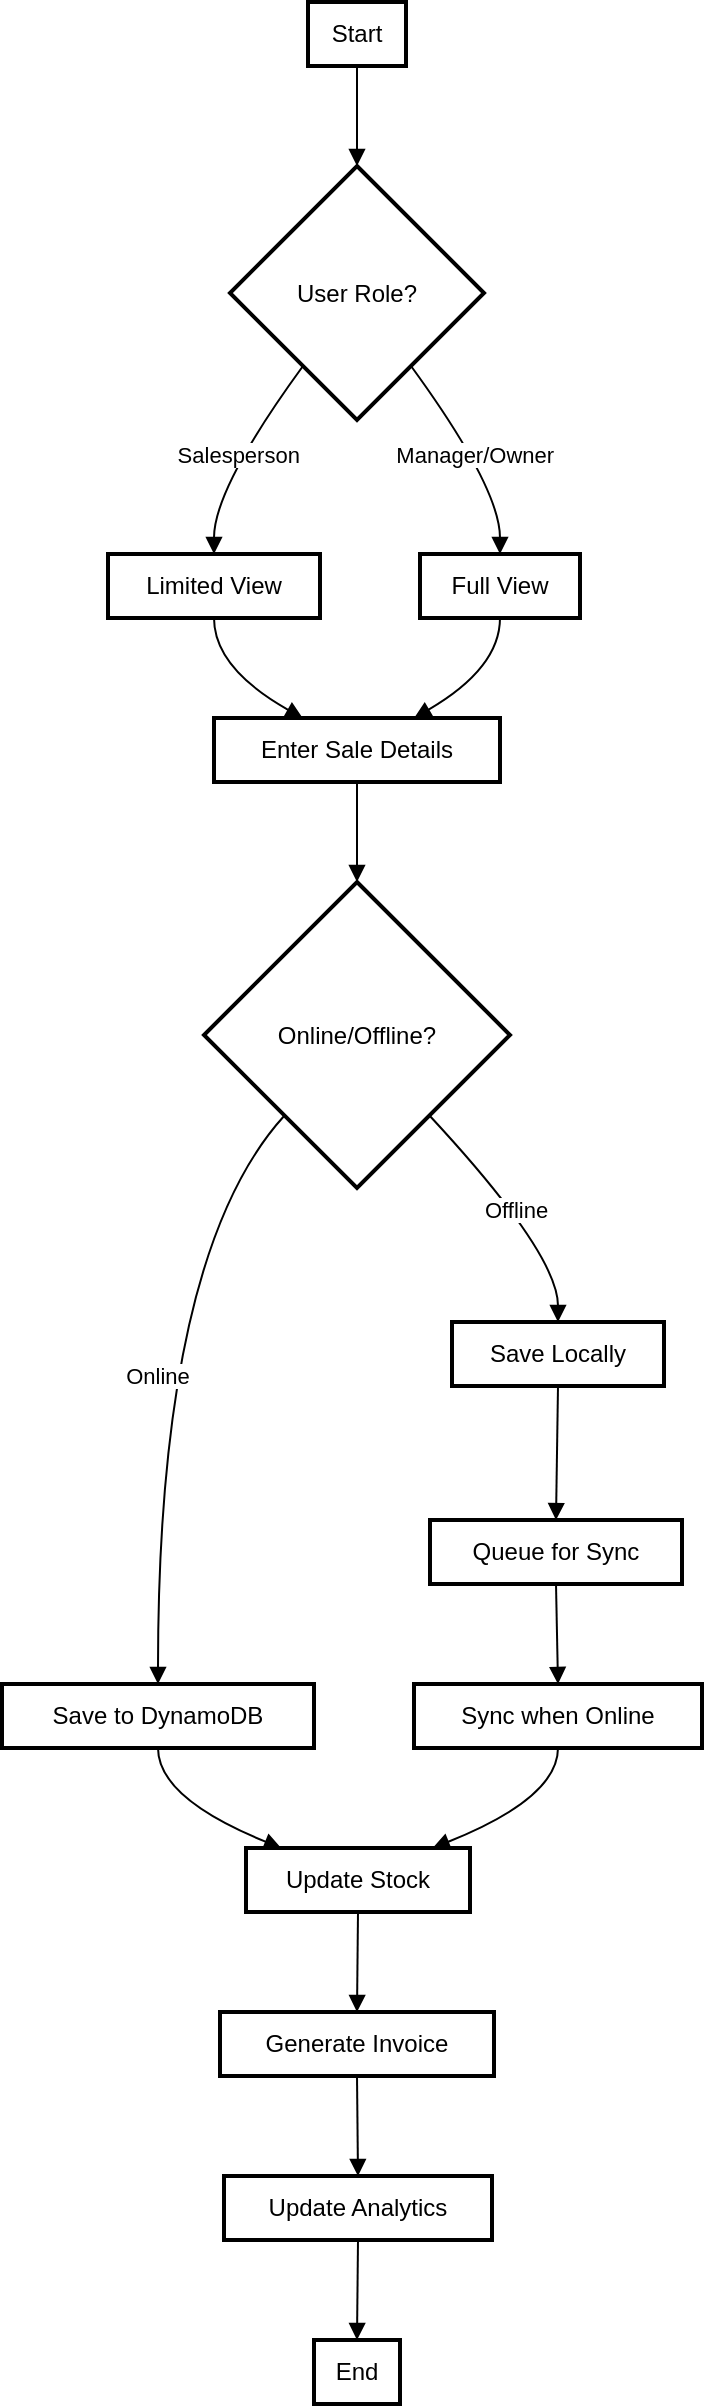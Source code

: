 <mxfile version="24.7.12">
  <diagram name="Page-1" id="4r8TJe3po7aMTRiyK83K">
    <mxGraphModel dx="1434" dy="1894" grid="1" gridSize="10" guides="1" tooltips="1" connect="1" arrows="1" fold="1" page="1" pageScale="1" pageWidth="850" pageHeight="1100" math="0" shadow="0">
      <root>
        <mxCell id="0" />
        <mxCell id="1" parent="0" />
        <mxCell id="o2j823evu8ZrsurBuZMJ-2" value="Start" style="whiteSpace=wrap;strokeWidth=2;" vertex="1" parent="1">
          <mxGeometry x="323" y="-10" width="49" height="32" as="geometry" />
        </mxCell>
        <mxCell id="o2j823evu8ZrsurBuZMJ-3" value="User Role?" style="rhombus;strokeWidth=2;whiteSpace=wrap;" vertex="1" parent="1">
          <mxGeometry x="284" y="72" width="127" height="127" as="geometry" />
        </mxCell>
        <mxCell id="o2j823evu8ZrsurBuZMJ-4" value="Limited View" style="whiteSpace=wrap;strokeWidth=2;" vertex="1" parent="1">
          <mxGeometry x="223" y="266" width="106" height="32" as="geometry" />
        </mxCell>
        <mxCell id="o2j823evu8ZrsurBuZMJ-5" value="Full View" style="whiteSpace=wrap;strokeWidth=2;" vertex="1" parent="1">
          <mxGeometry x="379" y="266" width="80" height="32" as="geometry" />
        </mxCell>
        <mxCell id="o2j823evu8ZrsurBuZMJ-6" value="Enter Sale Details" style="whiteSpace=wrap;strokeWidth=2;" vertex="1" parent="1">
          <mxGeometry x="276" y="348" width="143" height="32" as="geometry" />
        </mxCell>
        <mxCell id="o2j823evu8ZrsurBuZMJ-7" value="Online/Offline?" style="rhombus;strokeWidth=2;whiteSpace=wrap;" vertex="1" parent="1">
          <mxGeometry x="271" y="430" width="153" height="153" as="geometry" />
        </mxCell>
        <mxCell id="o2j823evu8ZrsurBuZMJ-8" value="Save to DynamoDB" style="whiteSpace=wrap;strokeWidth=2;" vertex="1" parent="1">
          <mxGeometry x="170" y="831" width="156" height="32" as="geometry" />
        </mxCell>
        <mxCell id="o2j823evu8ZrsurBuZMJ-9" value="Save Locally" style="whiteSpace=wrap;strokeWidth=2;" vertex="1" parent="1">
          <mxGeometry x="395" y="650" width="106" height="32" as="geometry" />
        </mxCell>
        <mxCell id="o2j823evu8ZrsurBuZMJ-10" value="Update Stock" style="whiteSpace=wrap;strokeWidth=2;" vertex="1" parent="1">
          <mxGeometry x="292" y="913" width="112" height="32" as="geometry" />
        </mxCell>
        <mxCell id="o2j823evu8ZrsurBuZMJ-11" value="Queue for Sync" style="whiteSpace=wrap;strokeWidth=2;" vertex="1" parent="1">
          <mxGeometry x="384" y="749" width="126" height="32" as="geometry" />
        </mxCell>
        <mxCell id="o2j823evu8ZrsurBuZMJ-12" value="Generate Invoice" style="whiteSpace=wrap;strokeWidth=2;" vertex="1" parent="1">
          <mxGeometry x="279" y="995" width="137" height="32" as="geometry" />
        </mxCell>
        <mxCell id="o2j823evu8ZrsurBuZMJ-13" value="Sync when Online" style="whiteSpace=wrap;strokeWidth=2;" vertex="1" parent="1">
          <mxGeometry x="376" y="831" width="144" height="32" as="geometry" />
        </mxCell>
        <mxCell id="o2j823evu8ZrsurBuZMJ-14" value="Update Analytics" style="whiteSpace=wrap;strokeWidth=2;" vertex="1" parent="1">
          <mxGeometry x="281" y="1077" width="134" height="32" as="geometry" />
        </mxCell>
        <mxCell id="o2j823evu8ZrsurBuZMJ-15" value="End" style="whiteSpace=wrap;strokeWidth=2;" vertex="1" parent="1">
          <mxGeometry x="326" y="1159" width="43" height="32" as="geometry" />
        </mxCell>
        <mxCell id="o2j823evu8ZrsurBuZMJ-16" value="" style="curved=1;startArrow=none;endArrow=block;exitX=0.5;exitY=1;entryX=0.5;entryY=0;rounded=0;" edge="1" parent="1" source="o2j823evu8ZrsurBuZMJ-2" target="o2j823evu8ZrsurBuZMJ-3">
          <mxGeometry relative="1" as="geometry">
            <Array as="points" />
          </mxGeometry>
        </mxCell>
        <mxCell id="o2j823evu8ZrsurBuZMJ-17" value="Salesperson" style="curved=1;startArrow=none;endArrow=block;exitX=0.13;exitY=1;entryX=0.5;entryY=0;rounded=0;" edge="1" parent="1" source="o2j823evu8ZrsurBuZMJ-3" target="o2j823evu8ZrsurBuZMJ-4">
          <mxGeometry relative="1" as="geometry">
            <Array as="points">
              <mxPoint x="276" y="233" />
            </Array>
          </mxGeometry>
        </mxCell>
        <mxCell id="o2j823evu8ZrsurBuZMJ-18" value="Manager/Owner" style="curved=1;startArrow=none;endArrow=block;exitX=0.87;exitY=1;entryX=0.5;entryY=0;rounded=0;" edge="1" parent="1" source="o2j823evu8ZrsurBuZMJ-3" target="o2j823evu8ZrsurBuZMJ-5">
          <mxGeometry relative="1" as="geometry">
            <Array as="points">
              <mxPoint x="419" y="233" />
            </Array>
          </mxGeometry>
        </mxCell>
        <mxCell id="o2j823evu8ZrsurBuZMJ-19" value="" style="curved=1;startArrow=none;endArrow=block;exitX=0.5;exitY=1;entryX=0.31;entryY=0;rounded=0;" edge="1" parent="1" source="o2j823evu8ZrsurBuZMJ-4" target="o2j823evu8ZrsurBuZMJ-6">
          <mxGeometry relative="1" as="geometry">
            <Array as="points">
              <mxPoint x="276" y="323" />
            </Array>
          </mxGeometry>
        </mxCell>
        <mxCell id="o2j823evu8ZrsurBuZMJ-20" value="" style="curved=1;startArrow=none;endArrow=block;exitX=0.5;exitY=1;entryX=0.7;entryY=0;rounded=0;" edge="1" parent="1" source="o2j823evu8ZrsurBuZMJ-5" target="o2j823evu8ZrsurBuZMJ-6">
          <mxGeometry relative="1" as="geometry">
            <Array as="points">
              <mxPoint x="419" y="323" />
            </Array>
          </mxGeometry>
        </mxCell>
        <mxCell id="o2j823evu8ZrsurBuZMJ-21" value="" style="curved=1;startArrow=none;endArrow=block;exitX=0.5;exitY=1;entryX=0.5;entryY=0;rounded=0;" edge="1" parent="1" source="o2j823evu8ZrsurBuZMJ-6" target="o2j823evu8ZrsurBuZMJ-7">
          <mxGeometry relative="1" as="geometry">
            <Array as="points" />
          </mxGeometry>
        </mxCell>
        <mxCell id="o2j823evu8ZrsurBuZMJ-22" value="Online" style="curved=1;startArrow=none;endArrow=block;exitX=0.05;exitY=1;entryX=0.5;entryY=-0.01;rounded=0;" edge="1" parent="1" source="o2j823evu8ZrsurBuZMJ-7" target="o2j823evu8ZrsurBuZMJ-8">
          <mxGeometry relative="1" as="geometry">
            <Array as="points">
              <mxPoint x="248" y="616" />
            </Array>
          </mxGeometry>
        </mxCell>
        <mxCell id="o2j823evu8ZrsurBuZMJ-23" value="Offline" style="curved=1;startArrow=none;endArrow=block;exitX=0.95;exitY=1;entryX=0.5;entryY=-0.01;rounded=0;" edge="1" parent="1" source="o2j823evu8ZrsurBuZMJ-7" target="o2j823evu8ZrsurBuZMJ-9">
          <mxGeometry relative="1" as="geometry">
            <Array as="points">
              <mxPoint x="448" y="616" />
            </Array>
          </mxGeometry>
        </mxCell>
        <mxCell id="o2j823evu8ZrsurBuZMJ-24" value="" style="curved=1;startArrow=none;endArrow=block;exitX=0.5;exitY=0.99;entryX=0.15;entryY=-0.01;rounded=0;" edge="1" parent="1" source="o2j823evu8ZrsurBuZMJ-8" target="o2j823evu8ZrsurBuZMJ-10">
          <mxGeometry relative="1" as="geometry">
            <Array as="points">
              <mxPoint x="248" y="888" />
            </Array>
          </mxGeometry>
        </mxCell>
        <mxCell id="o2j823evu8ZrsurBuZMJ-25" value="" style="curved=1;startArrow=none;endArrow=block;exitX=0.5;exitY=0.99;entryX=0.5;entryY=-0.01;rounded=0;" edge="1" parent="1" source="o2j823evu8ZrsurBuZMJ-9" target="o2j823evu8ZrsurBuZMJ-11">
          <mxGeometry relative="1" as="geometry">
            <Array as="points" />
          </mxGeometry>
        </mxCell>
        <mxCell id="o2j823evu8ZrsurBuZMJ-26" value="" style="curved=1;startArrow=none;endArrow=block;exitX=0.5;exitY=0.99;entryX=0.5;entryY=-0.01;rounded=0;" edge="1" parent="1" source="o2j823evu8ZrsurBuZMJ-10" target="o2j823evu8ZrsurBuZMJ-12">
          <mxGeometry relative="1" as="geometry">
            <Array as="points" />
          </mxGeometry>
        </mxCell>
        <mxCell id="o2j823evu8ZrsurBuZMJ-27" value="" style="curved=1;startArrow=none;endArrow=block;exitX=0.5;exitY=0.99;entryX=0.5;entryY=-0.01;rounded=0;" edge="1" parent="1" source="o2j823evu8ZrsurBuZMJ-11" target="o2j823evu8ZrsurBuZMJ-13">
          <mxGeometry relative="1" as="geometry">
            <Array as="points" />
          </mxGeometry>
        </mxCell>
        <mxCell id="o2j823evu8ZrsurBuZMJ-28" value="" style="curved=1;startArrow=none;endArrow=block;exitX=0.5;exitY=0.99;entryX=0.84;entryY=-0.01;rounded=0;" edge="1" parent="1" source="o2j823evu8ZrsurBuZMJ-13" target="o2j823evu8ZrsurBuZMJ-10">
          <mxGeometry relative="1" as="geometry">
            <Array as="points">
              <mxPoint x="448" y="888" />
            </Array>
          </mxGeometry>
        </mxCell>
        <mxCell id="o2j823evu8ZrsurBuZMJ-29" value="" style="curved=1;startArrow=none;endArrow=block;exitX=0.5;exitY=0.99;entryX=0.5;entryY=-0.01;rounded=0;" edge="1" parent="1" source="o2j823evu8ZrsurBuZMJ-12" target="o2j823evu8ZrsurBuZMJ-14">
          <mxGeometry relative="1" as="geometry">
            <Array as="points" />
          </mxGeometry>
        </mxCell>
        <mxCell id="o2j823evu8ZrsurBuZMJ-30" value="" style="curved=1;startArrow=none;endArrow=block;exitX=0.5;exitY=0.99;entryX=0.5;entryY=-0.01;rounded=0;" edge="1" parent="1" source="o2j823evu8ZrsurBuZMJ-14" target="o2j823evu8ZrsurBuZMJ-15">
          <mxGeometry relative="1" as="geometry">
            <Array as="points" />
          </mxGeometry>
        </mxCell>
      </root>
    </mxGraphModel>
  </diagram>
</mxfile>
